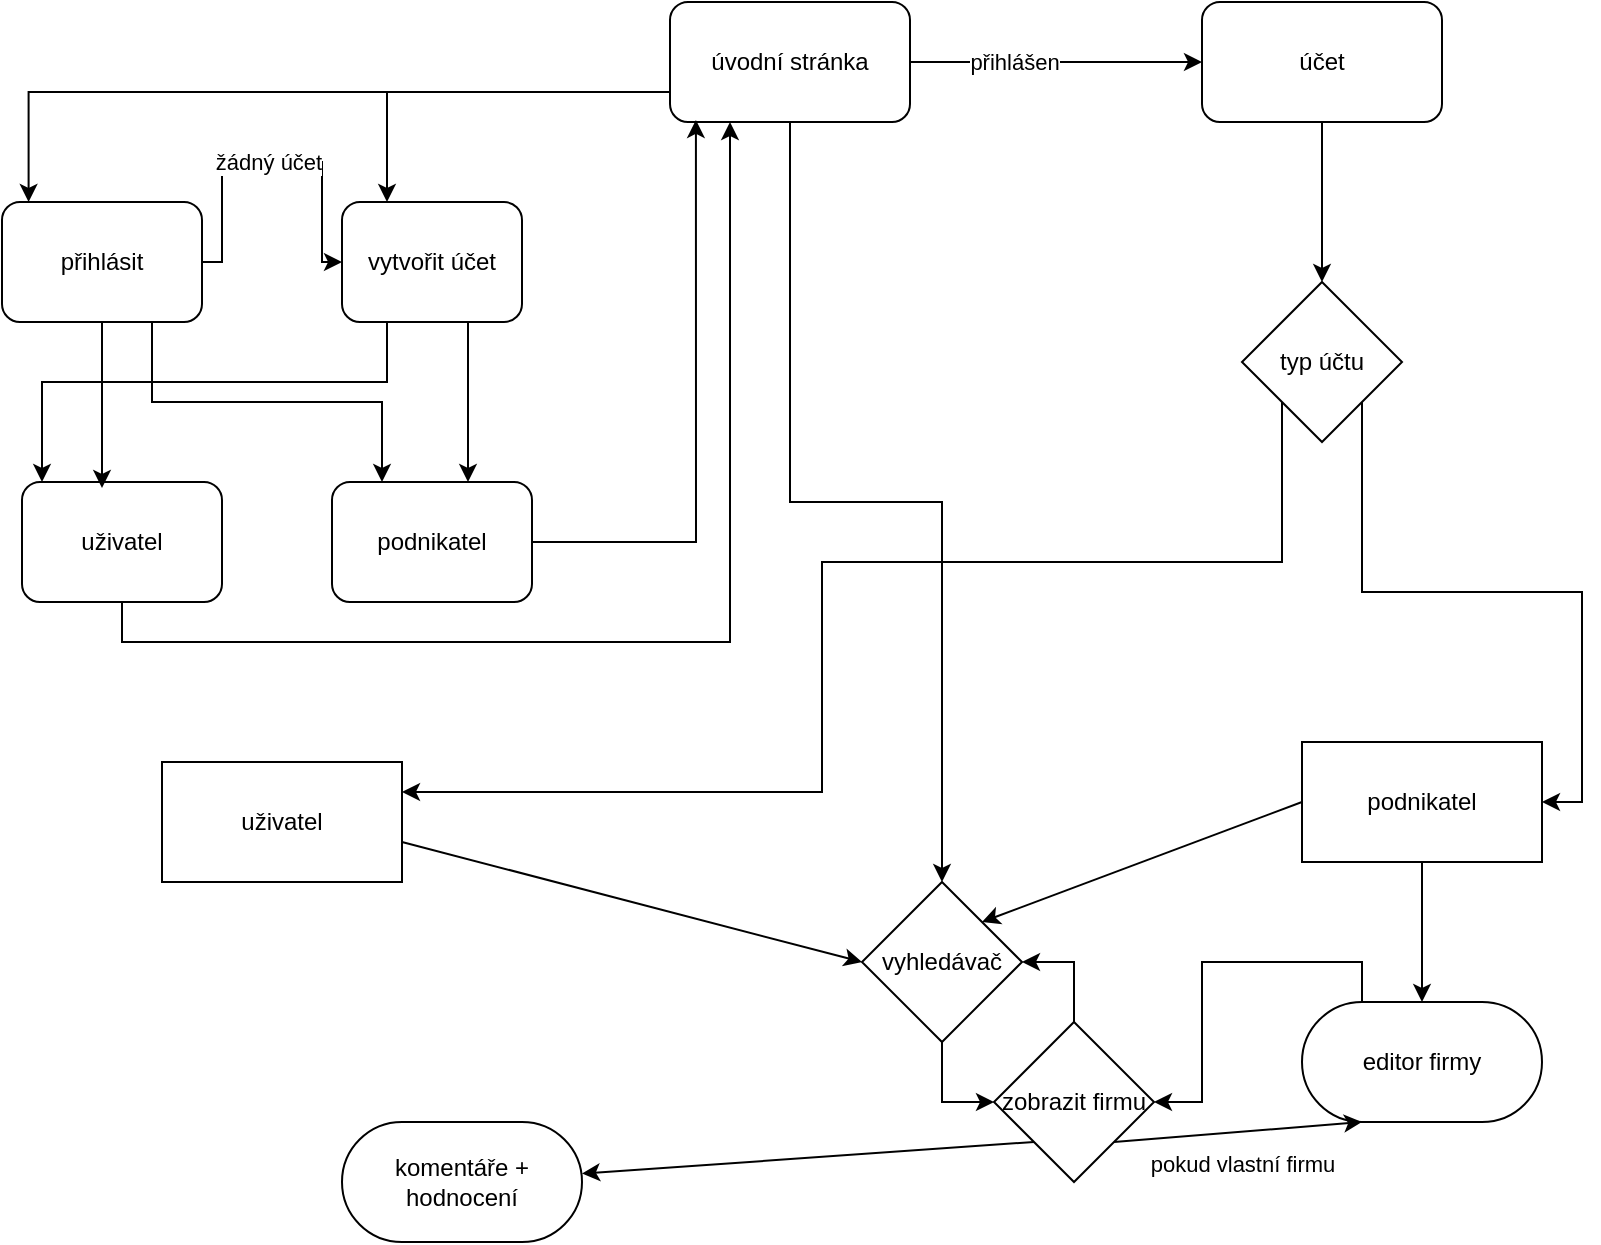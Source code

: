 <mxfile version="26.0.4">
  <diagram id="C5RBs43oDa-KdzZeNtuy" name="Page-1">
    <mxGraphModel dx="1434" dy="728" grid="1" gridSize="10" guides="1" tooltips="1" connect="1" arrows="1" fold="1" page="1" pageScale="1" pageWidth="827" pageHeight="1169" math="0" shadow="0">
      <root>
        <mxCell id="WIyWlLk6GJQsqaUBKTNV-0" />
        <mxCell id="WIyWlLk6GJQsqaUBKTNV-1" parent="WIyWlLk6GJQsqaUBKTNV-0" />
        <mxCell id="l1_Gi6-Y9cpdIQT6sdVG-7" style="edgeStyle=orthogonalEdgeStyle;rounded=0;orthogonalLoop=1;jettySize=auto;html=1;exitX=0;exitY=0.75;exitDx=0;exitDy=0;entryX=0.25;entryY=0;entryDx=0;entryDy=0;" edge="1" parent="WIyWlLk6GJQsqaUBKTNV-1" source="l1_Gi6-Y9cpdIQT6sdVG-0" target="l1_Gi6-Y9cpdIQT6sdVG-1">
          <mxGeometry relative="1" as="geometry" />
        </mxCell>
        <mxCell id="l1_Gi6-Y9cpdIQT6sdVG-22" style="edgeStyle=orthogonalEdgeStyle;rounded=0;orthogonalLoop=1;jettySize=auto;html=1;exitX=0.5;exitY=1;exitDx=0;exitDy=0;" edge="1" parent="WIyWlLk6GJQsqaUBKTNV-1" source="l1_Gi6-Y9cpdIQT6sdVG-0" target="l1_Gi6-Y9cpdIQT6sdVG-21">
          <mxGeometry relative="1" as="geometry" />
        </mxCell>
        <mxCell id="l1_Gi6-Y9cpdIQT6sdVG-0" value="úvodní stránka" style="rounded=1;whiteSpace=wrap;html=1;" vertex="1" parent="WIyWlLk6GJQsqaUBKTNV-1">
          <mxGeometry x="354" width="120" height="60" as="geometry" />
        </mxCell>
        <mxCell id="l1_Gi6-Y9cpdIQT6sdVG-1" value="vytvořit účet" style="rounded=1;whiteSpace=wrap;html=1;" vertex="1" parent="WIyWlLk6GJQsqaUBKTNV-1">
          <mxGeometry x="190" y="100" width="90" height="60" as="geometry" />
        </mxCell>
        <mxCell id="l1_Gi6-Y9cpdIQT6sdVG-5" style="edgeStyle=orthogonalEdgeStyle;rounded=0;orthogonalLoop=1;jettySize=auto;html=1;exitX=1;exitY=0.5;exitDx=0;exitDy=0;entryX=0;entryY=0.5;entryDx=0;entryDy=0;" edge="1" parent="WIyWlLk6GJQsqaUBKTNV-1" source="l1_Gi6-Y9cpdIQT6sdVG-2" target="l1_Gi6-Y9cpdIQT6sdVG-1">
          <mxGeometry relative="1" as="geometry">
            <Array as="points">
              <mxPoint x="130" y="130" />
              <mxPoint x="130" y="80" />
              <mxPoint x="180" y="80" />
              <mxPoint x="180" y="130" />
            </Array>
          </mxGeometry>
        </mxCell>
        <mxCell id="l1_Gi6-Y9cpdIQT6sdVG-6" value="žádný účet" style="edgeLabel;html=1;align=center;verticalAlign=middle;resizable=0;points=[];" vertex="1" connectable="0" parent="l1_Gi6-Y9cpdIQT6sdVG-5">
          <mxGeometry x="-0.156" relative="1" as="geometry">
            <mxPoint x="11" as="offset" />
          </mxGeometry>
        </mxCell>
        <mxCell id="l1_Gi6-Y9cpdIQT6sdVG-12" style="edgeStyle=orthogonalEdgeStyle;rounded=0;orthogonalLoop=1;jettySize=auto;html=1;exitX=0.75;exitY=1;exitDx=0;exitDy=0;entryX=0.25;entryY=0;entryDx=0;entryDy=0;" edge="1" parent="WIyWlLk6GJQsqaUBKTNV-1" source="l1_Gi6-Y9cpdIQT6sdVG-2" target="l1_Gi6-Y9cpdIQT6sdVG-9">
          <mxGeometry relative="1" as="geometry" />
        </mxCell>
        <mxCell id="l1_Gi6-Y9cpdIQT6sdVG-2" value="přihlásit" style="rounded=1;whiteSpace=wrap;html=1;" vertex="1" parent="WIyWlLk6GJQsqaUBKTNV-1">
          <mxGeometry x="20" y="100" width="100" height="60" as="geometry" />
        </mxCell>
        <mxCell id="l1_Gi6-Y9cpdIQT6sdVG-3" style="edgeStyle=orthogonalEdgeStyle;rounded=0;orthogonalLoop=1;jettySize=auto;html=1;exitX=0;exitY=0.75;exitDx=0;exitDy=0;entryX=0.133;entryY=0;entryDx=0;entryDy=0;entryPerimeter=0;" edge="1" parent="WIyWlLk6GJQsqaUBKTNV-1" source="l1_Gi6-Y9cpdIQT6sdVG-0" target="l1_Gi6-Y9cpdIQT6sdVG-2">
          <mxGeometry relative="1" as="geometry" />
        </mxCell>
        <mxCell id="l1_Gi6-Y9cpdIQT6sdVG-9" value="podnikatel" style="rounded=1;whiteSpace=wrap;html=1;" vertex="1" parent="WIyWlLk6GJQsqaUBKTNV-1">
          <mxGeometry x="185" y="240" width="100" height="60" as="geometry" />
        </mxCell>
        <mxCell id="l1_Gi6-Y9cpdIQT6sdVG-15" style="edgeStyle=orthogonalEdgeStyle;rounded=0;orthogonalLoop=1;jettySize=auto;html=1;entryX=0.25;entryY=1;entryDx=0;entryDy=0;exitX=0.5;exitY=1;exitDx=0;exitDy=0;" edge="1" parent="WIyWlLk6GJQsqaUBKTNV-1" source="l1_Gi6-Y9cpdIQT6sdVG-10" target="l1_Gi6-Y9cpdIQT6sdVG-0">
          <mxGeometry relative="1" as="geometry">
            <mxPoint x="70" y="320" as="sourcePoint" />
            <Array as="points">
              <mxPoint x="80" y="320" />
              <mxPoint x="384" y="320" />
            </Array>
          </mxGeometry>
        </mxCell>
        <mxCell id="l1_Gi6-Y9cpdIQT6sdVG-10" value="uživatel" style="rounded=1;whiteSpace=wrap;html=1;" vertex="1" parent="WIyWlLk6GJQsqaUBKTNV-1">
          <mxGeometry x="30" y="240" width="100" height="60" as="geometry" />
        </mxCell>
        <mxCell id="l1_Gi6-Y9cpdIQT6sdVG-11" style="edgeStyle=orthogonalEdgeStyle;rounded=0;orthogonalLoop=1;jettySize=auto;html=1;exitX=0.5;exitY=1;exitDx=0;exitDy=0;entryX=0.4;entryY=0.05;entryDx=0;entryDy=0;entryPerimeter=0;" edge="1" parent="WIyWlLk6GJQsqaUBKTNV-1" source="l1_Gi6-Y9cpdIQT6sdVG-2" target="l1_Gi6-Y9cpdIQT6sdVG-10">
          <mxGeometry relative="1" as="geometry" />
        </mxCell>
        <mxCell id="l1_Gi6-Y9cpdIQT6sdVG-13" style="edgeStyle=orthogonalEdgeStyle;rounded=0;orthogonalLoop=1;jettySize=auto;html=1;exitX=0.25;exitY=1;exitDx=0;exitDy=0;entryX=0.1;entryY=0;entryDx=0;entryDy=0;entryPerimeter=0;" edge="1" parent="WIyWlLk6GJQsqaUBKTNV-1" source="l1_Gi6-Y9cpdIQT6sdVG-1" target="l1_Gi6-Y9cpdIQT6sdVG-10">
          <mxGeometry relative="1" as="geometry">
            <Array as="points">
              <mxPoint x="213" y="190" />
              <mxPoint x="40" y="190" />
            </Array>
          </mxGeometry>
        </mxCell>
        <mxCell id="l1_Gi6-Y9cpdIQT6sdVG-14" style="edgeStyle=orthogonalEdgeStyle;rounded=0;orthogonalLoop=1;jettySize=auto;html=1;exitX=0.75;exitY=1;exitDx=0;exitDy=0;entryX=0.68;entryY=0;entryDx=0;entryDy=0;entryPerimeter=0;" edge="1" parent="WIyWlLk6GJQsqaUBKTNV-1" source="l1_Gi6-Y9cpdIQT6sdVG-1" target="l1_Gi6-Y9cpdIQT6sdVG-9">
          <mxGeometry relative="1" as="geometry">
            <Array as="points">
              <mxPoint x="253" y="160" />
            </Array>
          </mxGeometry>
        </mxCell>
        <mxCell id="l1_Gi6-Y9cpdIQT6sdVG-16" style="edgeStyle=orthogonalEdgeStyle;rounded=0;orthogonalLoop=1;jettySize=auto;html=1;exitX=1;exitY=0.5;exitDx=0;exitDy=0;entryX=0.108;entryY=0.983;entryDx=0;entryDy=0;entryPerimeter=0;" edge="1" parent="WIyWlLk6GJQsqaUBKTNV-1" source="l1_Gi6-Y9cpdIQT6sdVG-9" target="l1_Gi6-Y9cpdIQT6sdVG-0">
          <mxGeometry relative="1" as="geometry" />
        </mxCell>
        <mxCell id="l1_Gi6-Y9cpdIQT6sdVG-24" style="edgeStyle=orthogonalEdgeStyle;rounded=0;orthogonalLoop=1;jettySize=auto;html=1;exitX=0.5;exitY=0;exitDx=0;exitDy=0;entryX=1;entryY=0.5;entryDx=0;entryDy=0;" edge="1" parent="WIyWlLk6GJQsqaUBKTNV-1" source="l1_Gi6-Y9cpdIQT6sdVG-20" target="l1_Gi6-Y9cpdIQT6sdVG-21">
          <mxGeometry relative="1" as="geometry">
            <Array as="points">
              <mxPoint x="556" y="480" />
            </Array>
          </mxGeometry>
        </mxCell>
        <mxCell id="l1_Gi6-Y9cpdIQT6sdVG-20" value="zobrazit firmu" style="rhombus;whiteSpace=wrap;html=1;" vertex="1" parent="WIyWlLk6GJQsqaUBKTNV-1">
          <mxGeometry x="516" y="510" width="80" height="80" as="geometry" />
        </mxCell>
        <mxCell id="l1_Gi6-Y9cpdIQT6sdVG-23" style="edgeStyle=orthogonalEdgeStyle;rounded=0;orthogonalLoop=1;jettySize=auto;html=1;exitX=0.5;exitY=1;exitDx=0;exitDy=0;entryX=0;entryY=0.5;entryDx=0;entryDy=0;" edge="1" parent="WIyWlLk6GJQsqaUBKTNV-1" source="l1_Gi6-Y9cpdIQT6sdVG-21" target="l1_Gi6-Y9cpdIQT6sdVG-20">
          <mxGeometry relative="1" as="geometry">
            <Array as="points">
              <mxPoint x="490" y="550" />
            </Array>
          </mxGeometry>
        </mxCell>
        <mxCell id="l1_Gi6-Y9cpdIQT6sdVG-21" value="vyhledávač" style="rhombus;whiteSpace=wrap;html=1;" vertex="1" parent="WIyWlLk6GJQsqaUBKTNV-1">
          <mxGeometry x="450" y="440" width="80" height="80" as="geometry" />
        </mxCell>
        <mxCell id="l1_Gi6-Y9cpdIQT6sdVG-32" style="edgeStyle=orthogonalEdgeStyle;rounded=0;orthogonalLoop=1;jettySize=auto;html=1;exitX=0.5;exitY=1;exitDx=0;exitDy=0;entryX=0.5;entryY=0;entryDx=0;entryDy=0;" edge="1" parent="WIyWlLk6GJQsqaUBKTNV-1" source="l1_Gi6-Y9cpdIQT6sdVG-26" target="l1_Gi6-Y9cpdIQT6sdVG-31">
          <mxGeometry relative="1" as="geometry" />
        </mxCell>
        <mxCell id="l1_Gi6-Y9cpdIQT6sdVG-26" value="účet" style="rounded=1;whiteSpace=wrap;html=1;" vertex="1" parent="WIyWlLk6GJQsqaUBKTNV-1">
          <mxGeometry x="620" width="120" height="60" as="geometry" />
        </mxCell>
        <mxCell id="l1_Gi6-Y9cpdIQT6sdVG-27" value="" style="endArrow=classic;html=1;rounded=0;entryX=0;entryY=0.5;entryDx=0;entryDy=0;exitX=1;exitY=0.5;exitDx=0;exitDy=0;" edge="1" parent="WIyWlLk6GJQsqaUBKTNV-1" source="l1_Gi6-Y9cpdIQT6sdVG-0" target="l1_Gi6-Y9cpdIQT6sdVG-26">
          <mxGeometry width="50" height="50" relative="1" as="geometry">
            <mxPoint x="390" y="300" as="sourcePoint" />
            <mxPoint x="440" y="250" as="targetPoint" />
          </mxGeometry>
        </mxCell>
        <mxCell id="l1_Gi6-Y9cpdIQT6sdVG-28" value="přihlášen" style="edgeLabel;html=1;align=center;verticalAlign=middle;resizable=0;points=[];" vertex="1" connectable="0" parent="l1_Gi6-Y9cpdIQT6sdVG-27">
          <mxGeometry x="-0.288" relative="1" as="geometry">
            <mxPoint as="offset" />
          </mxGeometry>
        </mxCell>
        <mxCell id="l1_Gi6-Y9cpdIQT6sdVG-33" style="edgeStyle=orthogonalEdgeStyle;rounded=0;orthogonalLoop=1;jettySize=auto;html=1;exitX=1;exitY=1;exitDx=0;exitDy=0;entryX=1;entryY=0.5;entryDx=0;entryDy=0;" edge="1" parent="WIyWlLk6GJQsqaUBKTNV-1" source="l1_Gi6-Y9cpdIQT6sdVG-31" target="l1_Gi6-Y9cpdIQT6sdVG-35">
          <mxGeometry relative="1" as="geometry">
            <mxPoint x="700" y="360" as="targetPoint" />
          </mxGeometry>
        </mxCell>
        <mxCell id="l1_Gi6-Y9cpdIQT6sdVG-36" style="edgeStyle=orthogonalEdgeStyle;rounded=0;orthogonalLoop=1;jettySize=auto;html=1;exitX=0;exitY=1;exitDx=0;exitDy=0;entryX=1;entryY=0.25;entryDx=0;entryDy=0;" edge="1" parent="WIyWlLk6GJQsqaUBKTNV-1" source="l1_Gi6-Y9cpdIQT6sdVG-31" target="l1_Gi6-Y9cpdIQT6sdVG-34">
          <mxGeometry relative="1" as="geometry">
            <Array as="points">
              <mxPoint x="660" y="280" />
              <mxPoint x="430" y="280" />
              <mxPoint x="430" y="395" />
            </Array>
          </mxGeometry>
        </mxCell>
        <mxCell id="l1_Gi6-Y9cpdIQT6sdVG-31" value="typ účtu" style="rhombus;whiteSpace=wrap;html=1;" vertex="1" parent="WIyWlLk6GJQsqaUBKTNV-1">
          <mxGeometry x="640" y="140" width="80" height="80" as="geometry" />
        </mxCell>
        <mxCell id="l1_Gi6-Y9cpdIQT6sdVG-34" value="uživatel" style="rounded=0;whiteSpace=wrap;html=1;" vertex="1" parent="WIyWlLk6GJQsqaUBKTNV-1">
          <mxGeometry x="100" y="380" width="120" height="60" as="geometry" />
        </mxCell>
        <mxCell id="l1_Gi6-Y9cpdIQT6sdVG-40" style="edgeStyle=orthogonalEdgeStyle;rounded=0;orthogonalLoop=1;jettySize=auto;html=1;exitX=0.5;exitY=1;exitDx=0;exitDy=0;entryX=0.5;entryY=0;entryDx=0;entryDy=0;" edge="1" parent="WIyWlLk6GJQsqaUBKTNV-1" source="l1_Gi6-Y9cpdIQT6sdVG-35" target="l1_Gi6-Y9cpdIQT6sdVG-39">
          <mxGeometry relative="1" as="geometry" />
        </mxCell>
        <mxCell id="l1_Gi6-Y9cpdIQT6sdVG-35" value="podnikatel" style="rounded=0;whiteSpace=wrap;html=1;" vertex="1" parent="WIyWlLk6GJQsqaUBKTNV-1">
          <mxGeometry x="670" y="370" width="120" height="60" as="geometry" />
        </mxCell>
        <mxCell id="l1_Gi6-Y9cpdIQT6sdVG-37" value="" style="endArrow=classic;html=1;rounded=0;exitX=1;exitY=0.25;exitDx=0;exitDy=0;entryX=0;entryY=0.5;entryDx=0;entryDy=0;" edge="1" parent="WIyWlLk6GJQsqaUBKTNV-1" target="l1_Gi6-Y9cpdIQT6sdVG-21">
          <mxGeometry width="50" height="50" relative="1" as="geometry">
            <mxPoint x="220" y="420" as="sourcePoint" />
            <mxPoint x="450" y="505" as="targetPoint" />
          </mxGeometry>
        </mxCell>
        <mxCell id="l1_Gi6-Y9cpdIQT6sdVG-38" value="" style="endArrow=classic;html=1;rounded=0;exitX=0;exitY=0.5;exitDx=0;exitDy=0;entryX=1;entryY=0;entryDx=0;entryDy=0;" edge="1" parent="WIyWlLk6GJQsqaUBKTNV-1" source="l1_Gi6-Y9cpdIQT6sdVG-35" target="l1_Gi6-Y9cpdIQT6sdVG-21">
          <mxGeometry width="50" height="50" relative="1" as="geometry">
            <mxPoint x="390" y="400" as="sourcePoint" />
            <mxPoint x="440" y="350" as="targetPoint" />
          </mxGeometry>
        </mxCell>
        <mxCell id="l1_Gi6-Y9cpdIQT6sdVG-41" style="edgeStyle=orthogonalEdgeStyle;rounded=0;orthogonalLoop=1;jettySize=auto;html=1;exitX=0.25;exitY=0;exitDx=0;exitDy=0;entryX=1;entryY=0.5;entryDx=0;entryDy=0;" edge="1" parent="WIyWlLk6GJQsqaUBKTNV-1" source="l1_Gi6-Y9cpdIQT6sdVG-39" target="l1_Gi6-Y9cpdIQT6sdVG-20">
          <mxGeometry relative="1" as="geometry">
            <Array as="points">
              <mxPoint x="700" y="480" />
              <mxPoint x="620" y="480" />
              <mxPoint x="620" y="550" />
            </Array>
          </mxGeometry>
        </mxCell>
        <mxCell id="l1_Gi6-Y9cpdIQT6sdVG-39" value="editor firmy" style="rounded=1;whiteSpace=wrap;html=1;arcSize=50;" vertex="1" parent="WIyWlLk6GJQsqaUBKTNV-1">
          <mxGeometry x="670" y="500" width="120" height="60" as="geometry" />
        </mxCell>
        <mxCell id="l1_Gi6-Y9cpdIQT6sdVG-42" value="" style="endArrow=classic;html=1;rounded=0;exitX=1;exitY=1;exitDx=0;exitDy=0;entryX=0.25;entryY=1;entryDx=0;entryDy=0;" edge="1" parent="WIyWlLk6GJQsqaUBKTNV-1" source="l1_Gi6-Y9cpdIQT6sdVG-20" target="l1_Gi6-Y9cpdIQT6sdVG-39">
          <mxGeometry width="50" height="50" relative="1" as="geometry">
            <mxPoint x="390" y="500" as="sourcePoint" />
            <mxPoint x="440" y="450" as="targetPoint" />
          </mxGeometry>
        </mxCell>
        <mxCell id="l1_Gi6-Y9cpdIQT6sdVG-43" value="pokud vlastní firmu" style="edgeLabel;html=1;align=center;verticalAlign=middle;resizable=0;points=[];" vertex="1" connectable="0" parent="l1_Gi6-Y9cpdIQT6sdVG-42">
          <mxGeometry x="-0.258" relative="1" as="geometry">
            <mxPoint x="18" y="14" as="offset" />
          </mxGeometry>
        </mxCell>
        <mxCell id="l1_Gi6-Y9cpdIQT6sdVG-44" value="" style="endArrow=classic;html=1;rounded=0;exitX=0;exitY=1;exitDx=0;exitDy=0;" edge="1" parent="WIyWlLk6GJQsqaUBKTNV-1" source="l1_Gi6-Y9cpdIQT6sdVG-20" target="l1_Gi6-Y9cpdIQT6sdVG-45">
          <mxGeometry width="50" height="50" relative="1" as="geometry">
            <mxPoint x="390" y="400" as="sourcePoint" />
            <mxPoint x="290" y="570" as="targetPoint" />
          </mxGeometry>
        </mxCell>
        <mxCell id="l1_Gi6-Y9cpdIQT6sdVG-45" value="komentáře + hodnocení" style="rounded=1;whiteSpace=wrap;html=1;arcSize=50;" vertex="1" parent="WIyWlLk6GJQsqaUBKTNV-1">
          <mxGeometry x="190" y="560" width="120" height="60" as="geometry" />
        </mxCell>
      </root>
    </mxGraphModel>
  </diagram>
</mxfile>

